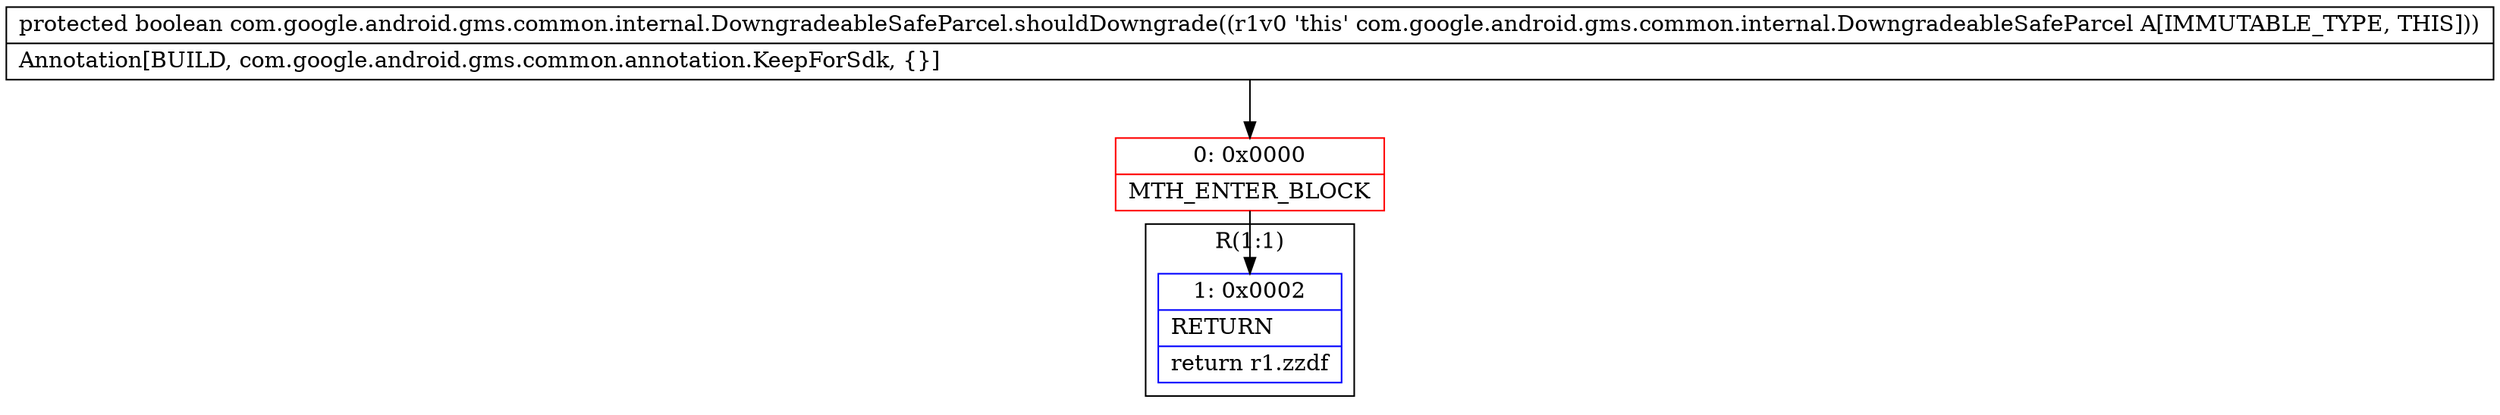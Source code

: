 digraph "CFG forcom.google.android.gms.common.internal.DowngradeableSafeParcel.shouldDowngrade()Z" {
subgraph cluster_Region_556295170 {
label = "R(1:1)";
node [shape=record,color=blue];
Node_1 [shape=record,label="{1\:\ 0x0002|RETURN\l|return r1.zzdf\l}"];
}
Node_0 [shape=record,color=red,label="{0\:\ 0x0000|MTH_ENTER_BLOCK\l}"];
MethodNode[shape=record,label="{protected boolean com.google.android.gms.common.internal.DowngradeableSafeParcel.shouldDowngrade((r1v0 'this' com.google.android.gms.common.internal.DowngradeableSafeParcel A[IMMUTABLE_TYPE, THIS]))  | Annotation[BUILD, com.google.android.gms.common.annotation.KeepForSdk, \{\}]\l}"];
MethodNode -> Node_0;
Node_0 -> Node_1;
}

